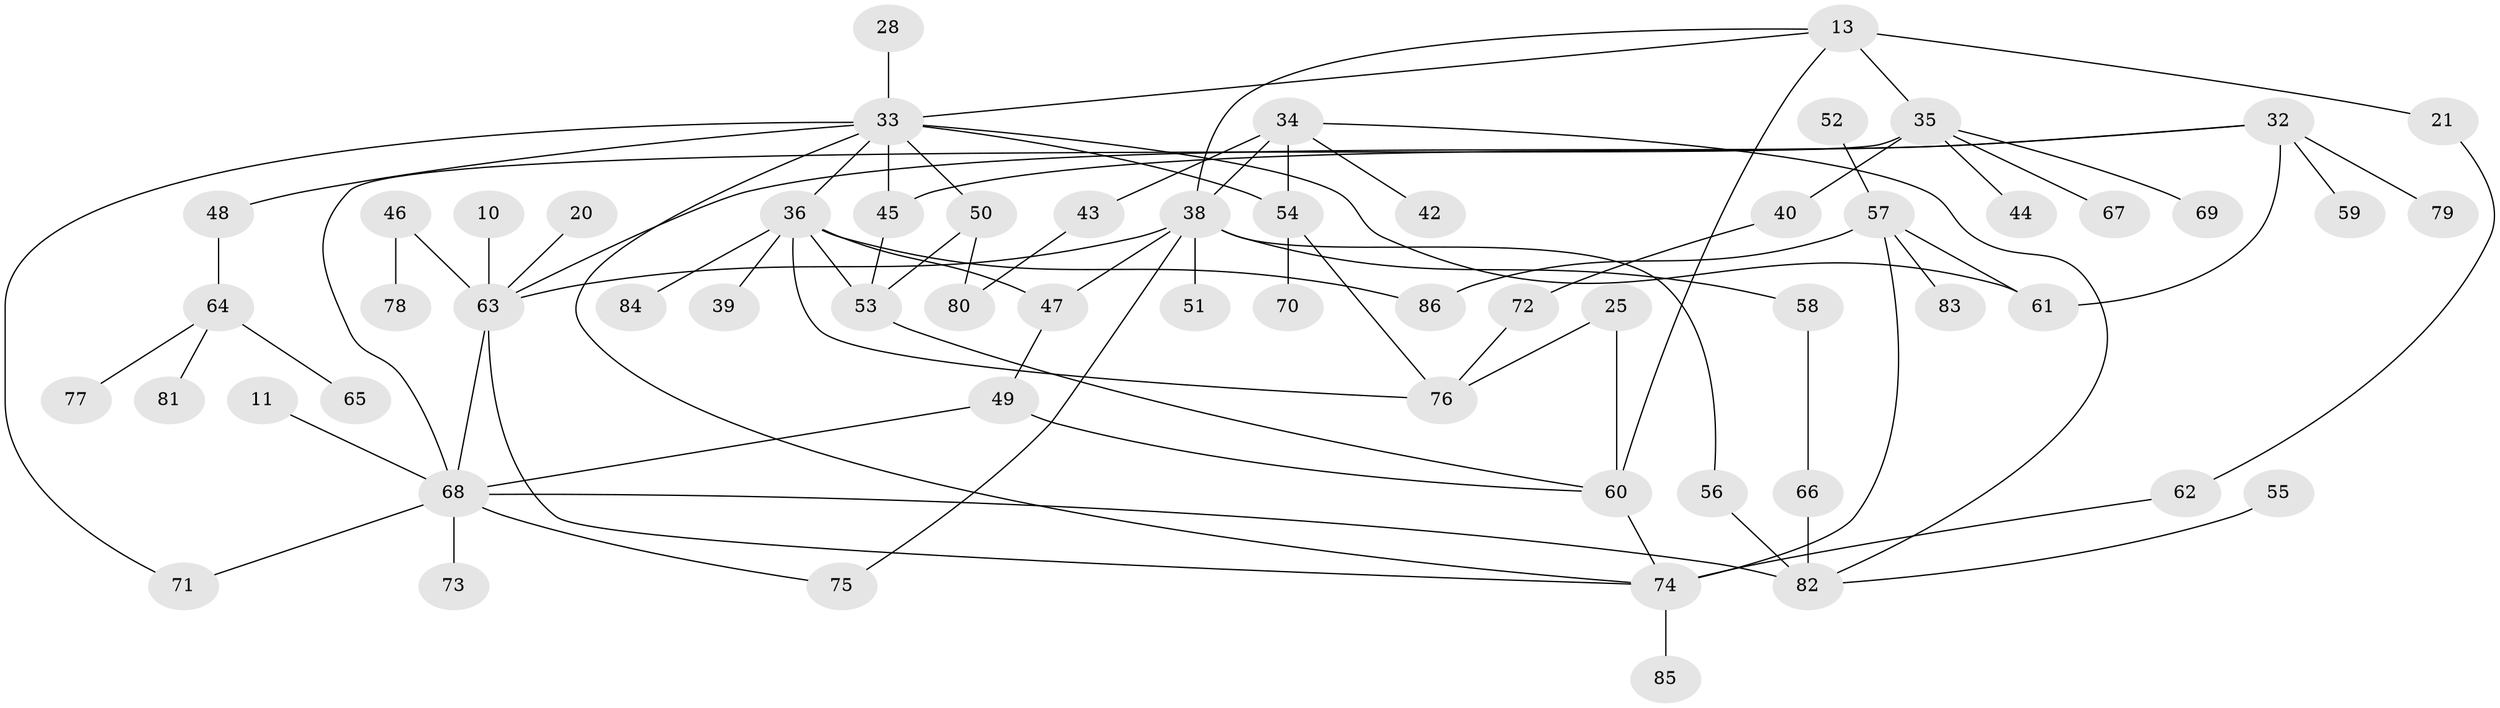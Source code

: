 // original degree distribution, {6: 0.046511627906976744, 4: 0.12790697674418605, 5: 0.08139534883720931, 3: 0.19767441860465115, 1: 0.29069767441860467, 2: 0.2441860465116279, 9: 0.011627906976744186}
// Generated by graph-tools (version 1.1) at 2025/44/03/04/25 21:44:28]
// undirected, 60 vertices, 83 edges
graph export_dot {
graph [start="1"]
  node [color=gray90,style=filled];
  10;
  11;
  13;
  20;
  21;
  25;
  28;
  32 [super="+7"];
  33 [super="+24"];
  34 [super="+2"];
  35 [super="+12"];
  36 [super="+17"];
  38 [super="+22"];
  39;
  40;
  42;
  43;
  44;
  45;
  46;
  47 [super="+15"];
  48;
  49 [super="+19"];
  50;
  51;
  52;
  53;
  54 [super="+14"];
  55;
  56;
  57 [super="+18"];
  58 [super="+30"];
  59;
  60 [super="+23"];
  61 [super="+26"];
  62;
  63 [super="+3+29"];
  64;
  65;
  66;
  67;
  68 [super="+37"];
  69;
  70;
  71;
  72;
  73;
  74 [super="+6+41"];
  75;
  76;
  77;
  78;
  79;
  80;
  81;
  82 [super="+31"];
  83;
  84;
  85;
  86;
  10 -- 63;
  11 -- 68;
  13 -- 21;
  13 -- 35 [weight=2];
  13 -- 38;
  13 -- 60;
  13 -- 33;
  20 -- 63;
  21 -- 62;
  25 -- 76;
  25 -- 60;
  28 -- 33;
  32 -- 79;
  32 -- 61;
  32 -- 59;
  32 -- 45;
  32 -- 63;
  33 -- 45;
  33 -- 74;
  33 -- 36;
  33 -- 71;
  33 -- 48;
  33 -- 50;
  33 -- 54;
  33 -- 61;
  34 -- 42;
  34 -- 43;
  34 -- 38;
  34 -- 54;
  34 -- 82;
  35 -- 44;
  35 -- 69;
  35 -- 67;
  35 -- 40;
  35 -- 68;
  36 -- 39;
  36 -- 47 [weight=2];
  36 -- 76;
  36 -- 84;
  36 -- 53;
  36 -- 86;
  38 -- 51;
  38 -- 63 [weight=2];
  38 -- 75;
  38 -- 56;
  38 -- 47;
  38 -- 58;
  40 -- 72;
  43 -- 80;
  45 -- 53;
  46 -- 78;
  46 -- 63;
  47 -- 49 [weight=2];
  48 -- 64;
  49 -- 68 [weight=2];
  49 -- 60;
  50 -- 53;
  50 -- 80;
  52 -- 57;
  53 -- 60;
  54 -- 70;
  54 -- 76;
  55 -- 82;
  56 -- 82;
  57 -- 83;
  57 -- 86;
  57 -- 74 [weight=2];
  57 -- 61;
  58 -- 66;
  60 -- 74;
  62 -- 74;
  63 -- 74;
  63 -- 68;
  64 -- 65;
  64 -- 77;
  64 -- 81;
  66 -- 82;
  68 -- 73;
  68 -- 75;
  68 -- 71;
  68 -- 82;
  72 -- 76;
  74 -- 85;
}
